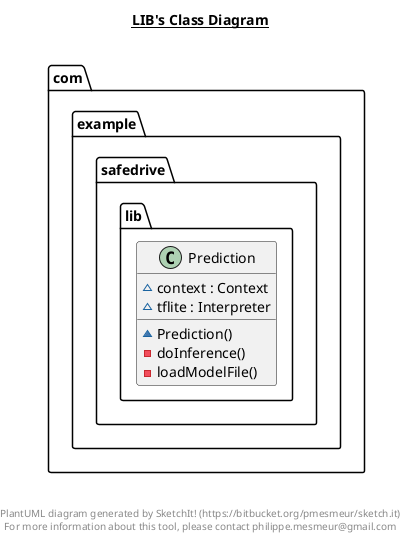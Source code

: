 @startuml

title __LIB's Class Diagram__\n

  namespace com.example.safedrive {
    namespace lib {
      class com.example.safedrive.lib.Prediction {
          ~ context : Context
          ~ tflite : Interpreter
          ~ Prediction()
          - doInference()
          - loadModelFile()
      }
    }
  }
  



right footer


PlantUML diagram generated by SketchIt! (https://bitbucket.org/pmesmeur/sketch.it)
For more information about this tool, please contact philippe.mesmeur@gmail.com
endfooter

@enduml
